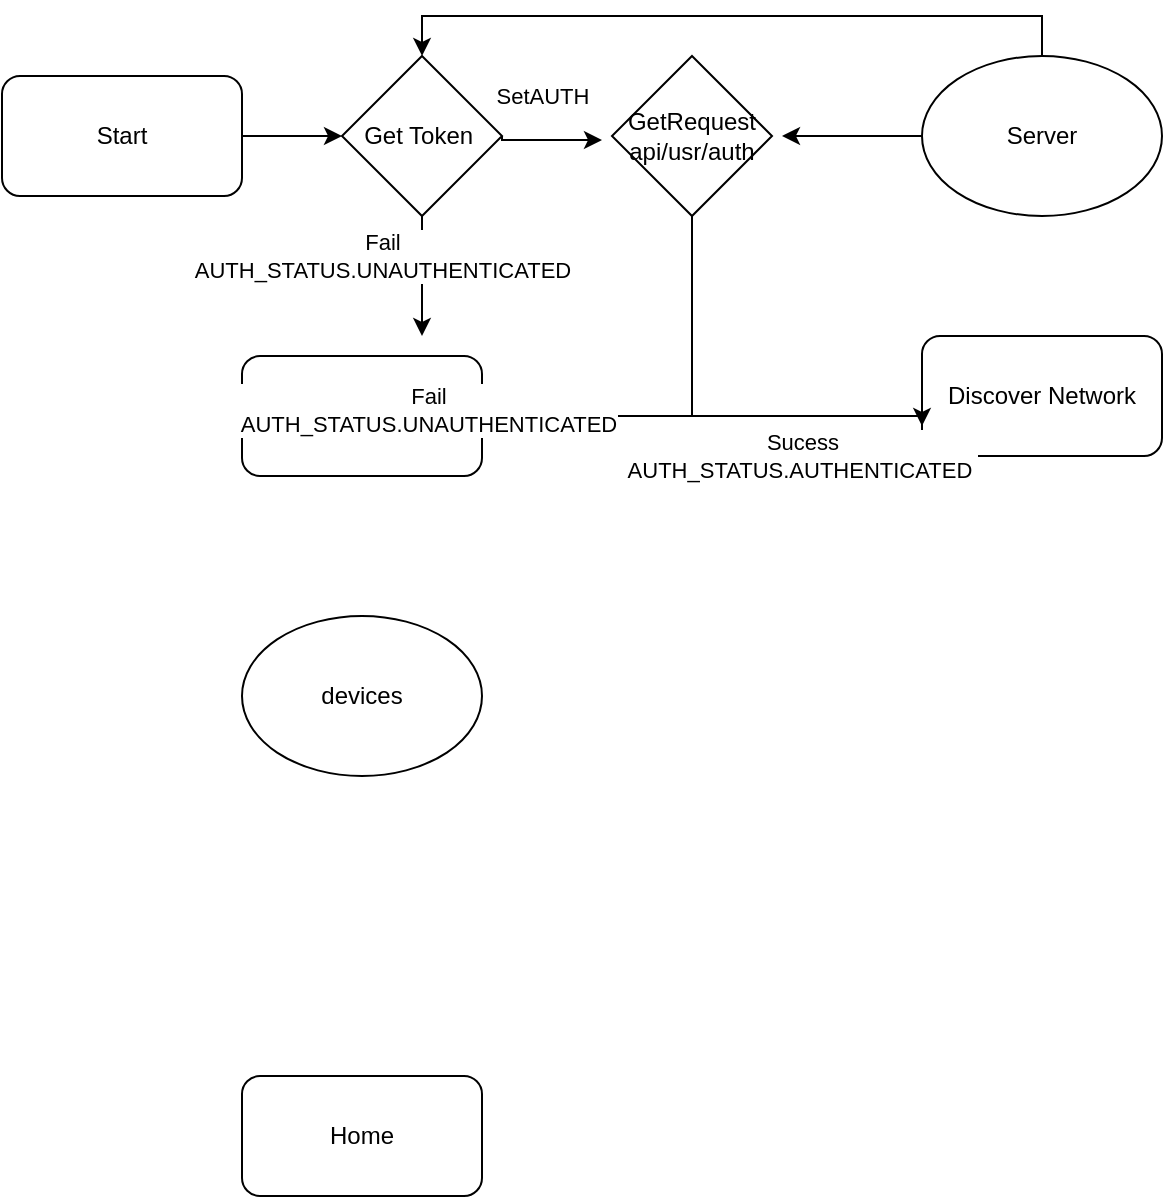 <mxfile version="13.7.7" type="github">
  <diagram id="boAfxAZyqaD5dfKfSMgp" name="Page-1">
    <mxGraphModel dx="696" dy="413" grid="1" gridSize="10" guides="1" tooltips="1" connect="1" arrows="1" fold="1" page="1" pageScale="1" pageWidth="850" pageHeight="1100" math="0" shadow="0">
      <root>
        <mxCell id="0" />
        <mxCell id="1" parent="0" />
        <mxCell id="tyNkCRuEFRF6iClgt4t_-3" value="Before Login" style="rounded=1;whiteSpace=wrap;html=1;" vertex="1" parent="1">
          <mxGeometry x="200" y="190" width="120" height="60" as="geometry" />
        </mxCell>
        <mxCell id="tyNkCRuEFRF6iClgt4t_-4" value="Discover Network" style="rounded=1;whiteSpace=wrap;html=1;" vertex="1" parent="1">
          <mxGeometry x="540" y="180" width="120" height="60" as="geometry" />
        </mxCell>
        <mxCell id="tyNkCRuEFRF6iClgt4t_-21" style="edgeStyle=orthogonalEdgeStyle;rounded=0;orthogonalLoop=1;jettySize=auto;html=1;exitX=0;exitY=0.5;exitDx=0;exitDy=0;" edge="1" parent="1" source="tyNkCRuEFRF6iClgt4t_-5">
          <mxGeometry relative="1" as="geometry">
            <mxPoint x="470" y="79.941" as="targetPoint" />
          </mxGeometry>
        </mxCell>
        <mxCell id="tyNkCRuEFRF6iClgt4t_-26" style="edgeStyle=orthogonalEdgeStyle;rounded=0;orthogonalLoop=1;jettySize=auto;html=1;exitX=0.5;exitY=0;exitDx=0;exitDy=0;" edge="1" parent="1" source="tyNkCRuEFRF6iClgt4t_-5">
          <mxGeometry relative="1" as="geometry">
            <mxPoint x="290" y="39.941" as="targetPoint" />
            <Array as="points">
              <mxPoint x="600" y="20" />
              <mxPoint x="290" y="20" />
            </Array>
          </mxGeometry>
        </mxCell>
        <mxCell id="tyNkCRuEFRF6iClgt4t_-5" value="Server" style="ellipse;whiteSpace=wrap;html=1;" vertex="1" parent="1">
          <mxGeometry x="540" y="40" width="120" height="80" as="geometry" />
        </mxCell>
        <mxCell id="tyNkCRuEFRF6iClgt4t_-6" value="devices" style="ellipse;whiteSpace=wrap;html=1;" vertex="1" parent="1">
          <mxGeometry x="200" y="320" width="120" height="80" as="geometry" />
        </mxCell>
        <mxCell id="tyNkCRuEFRF6iClgt4t_-7" value="Home" style="rounded=1;whiteSpace=wrap;html=1;" vertex="1" parent="1">
          <mxGeometry x="200" y="550" width="120" height="60" as="geometry" />
        </mxCell>
        <mxCell id="tyNkCRuEFRF6iClgt4t_-27" value="" style="edgeStyle=orthogonalEdgeStyle;rounded=0;orthogonalLoop=1;jettySize=auto;html=1;" edge="1" parent="1" source="tyNkCRuEFRF6iClgt4t_-8" target="tyNkCRuEFRF6iClgt4t_-24">
          <mxGeometry relative="1" as="geometry" />
        </mxCell>
        <mxCell id="tyNkCRuEFRF6iClgt4t_-8" value="Start" style="rounded=1;whiteSpace=wrap;html=1;" vertex="1" parent="1">
          <mxGeometry x="80" y="50" width="120" height="60" as="geometry" />
        </mxCell>
        <mxCell id="tyNkCRuEFRF6iClgt4t_-17" value="Sucess&lt;br&gt;AUTH_STATUS.AUTHENTICATED&amp;nbsp;" style="edgeStyle=orthogonalEdgeStyle;rounded=0;orthogonalLoop=1;jettySize=auto;html=1;exitX=0.5;exitY=1;exitDx=0;exitDy=0;entryX=0;entryY=0.75;entryDx=0;entryDy=0;" edge="1" parent="1" source="tyNkCRuEFRF6iClgt4t_-16" target="tyNkCRuEFRF6iClgt4t_-4">
          <mxGeometry x="0.409" y="-20" relative="1" as="geometry">
            <mxPoint x="490" y="220" as="targetPoint" />
            <Array as="points">
              <mxPoint x="425" y="220" />
              <mxPoint x="540" y="220" />
            </Array>
            <mxPoint as="offset" />
          </mxGeometry>
        </mxCell>
        <mxCell id="tyNkCRuEFRF6iClgt4t_-19" style="edgeStyle=orthogonalEdgeStyle;rounded=0;orthogonalLoop=1;jettySize=auto;html=1;exitX=0.5;exitY=1;exitDx=0;exitDy=0;entryX=1;entryY=0.5;entryDx=0;entryDy=0;" edge="1" parent="1" source="tyNkCRuEFRF6iClgt4t_-16" target="tyNkCRuEFRF6iClgt4t_-3">
          <mxGeometry relative="1" as="geometry" />
        </mxCell>
        <mxCell id="tyNkCRuEFRF6iClgt4t_-20" value="Fail&lt;br&gt;AUTH_STATUS.UNAUTHENTICATED" style="edgeLabel;html=1;align=center;verticalAlign=middle;resizable=0;points=[];" vertex="1" connectable="0" parent="tyNkCRuEFRF6iClgt4t_-19">
          <mxGeometry x="-0.028" y="-37" relative="1" as="geometry">
            <mxPoint x="-95.14" y="-3.06" as="offset" />
          </mxGeometry>
        </mxCell>
        <mxCell id="tyNkCRuEFRF6iClgt4t_-16" value="GetRequest&lt;br&gt;api/usr/auth" style="rhombus;whiteSpace=wrap;html=1;" vertex="1" parent="1">
          <mxGeometry x="385" y="40" width="80" height="80" as="geometry" />
        </mxCell>
        <mxCell id="tyNkCRuEFRF6iClgt4t_-25" value="SetAUTH" style="edgeStyle=orthogonalEdgeStyle;rounded=0;orthogonalLoop=1;jettySize=auto;html=1;exitX=1;exitY=0.5;exitDx=0;exitDy=0;" edge="1" parent="1" source="tyNkCRuEFRF6iClgt4t_-24">
          <mxGeometry x="-0.151" y="22" relative="1" as="geometry">
            <mxPoint x="318" y="82" as="sourcePoint" />
            <mxPoint x="380" y="82" as="targetPoint" />
            <Array as="points">
              <mxPoint x="330" y="82" />
            </Array>
            <mxPoint as="offset" />
          </mxGeometry>
        </mxCell>
        <mxCell id="tyNkCRuEFRF6iClgt4t_-28" style="edgeStyle=orthogonalEdgeStyle;rounded=0;orthogonalLoop=1;jettySize=auto;html=1;exitX=0.5;exitY=1;exitDx=0;exitDy=0;" edge="1" parent="1" source="tyNkCRuEFRF6iClgt4t_-24">
          <mxGeometry relative="1" as="geometry">
            <mxPoint x="290" y="180" as="targetPoint" />
          </mxGeometry>
        </mxCell>
        <mxCell id="tyNkCRuEFRF6iClgt4t_-24" value="Get Token&amp;nbsp;" style="rhombus;whiteSpace=wrap;html=1;" vertex="1" parent="1">
          <mxGeometry x="250" y="40" width="80" height="80" as="geometry" />
        </mxCell>
        <mxCell id="tyNkCRuEFRF6iClgt4t_-29" value="Fail&lt;br&gt;AUTH_STATUS.UNAUTHENTICATED" style="edgeLabel;html=1;align=center;verticalAlign=middle;resizable=0;points=[];" vertex="1" connectable="0" parent="1">
          <mxGeometry x="269.998" y="139.999" as="geometry" />
        </mxCell>
      </root>
    </mxGraphModel>
  </diagram>
</mxfile>
